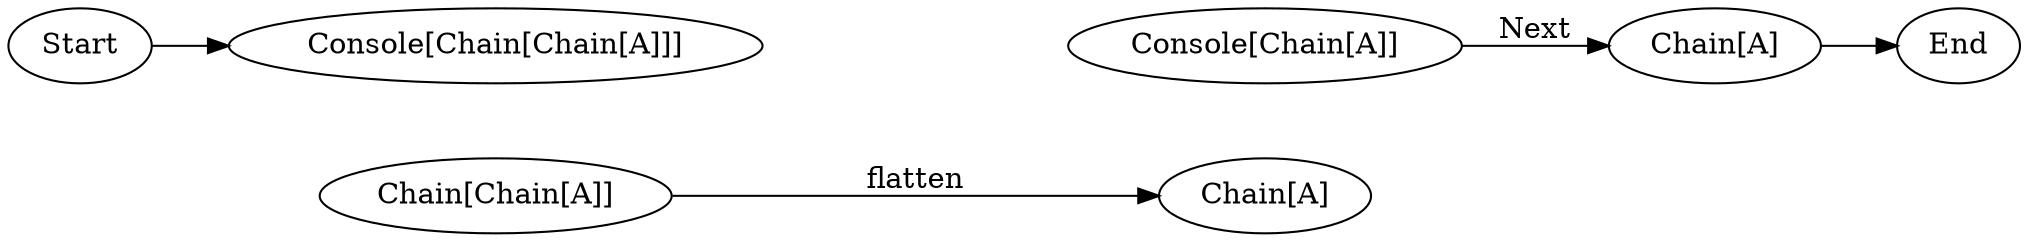 digraph {
    rankdir=LR
    Start[class="extremity"]
    End[class="extremity"]

    ConsoleChainChainA[label="Console[Chain[Chain[A]]]" class="start"]
    ChainA[label="Chain[A]" class="goal,disabled"]
    ChainChainA[label="Chain[Chain[A]]"]
    ChainA2[label="Chain[A]"]
    ConsoleChainA[label="Console[Chain[A]]"]


    ChainChainA -> ChainA2[label="flatten"]
    ConsoleChainChainA -> ConsoleChainA[label="_.map(_.flatten)" style="invis"]
    ConsoleChainA -> ChainA[label="Next" class="disabled"]

    {
        rank=same
        ConsoleChainChainA -> ChainChainA[class="lift" dir="back" style="invis"]
    }

    {
        rank=same
        ConsoleChainA -> ChainA2[class="lift" dir="back" style="invis"]
    }


    Start -> ConsoleChainChainA[class="start"]
    ChainA -> End[class="goal,disabled"]
}
